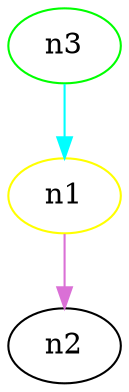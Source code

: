 digraph foo {
    n1 [color=yellow, b=3, a=4];
    n2 ;
    n3 [color=green, label="n3", a=3];
    n1 -> n2 [color=orchid, b=2, a=5];
    n3 -> n1 [color=cyan, b=1];
}
